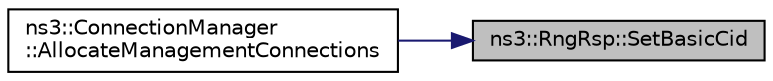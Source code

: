 digraph "ns3::RngRsp::SetBasicCid"
{
 // LATEX_PDF_SIZE
  edge [fontname="Helvetica",fontsize="10",labelfontname="Helvetica",labelfontsize="10"];
  node [fontname="Helvetica",fontsize="10",shape=record];
  rankdir="RL";
  Node1 [label="ns3::RngRsp::SetBasicCid",height=0.2,width=0.4,color="black", fillcolor="grey75", style="filled", fontcolor="black",tooltip="set basic CID."];
  Node1 -> Node2 [dir="back",color="midnightblue",fontsize="10",style="solid",fontname="Helvetica"];
  Node2 [label="ns3::ConnectionManager\l::AllocateManagementConnections",height=0.2,width=0.4,color="black", fillcolor="white", style="filled",URL="$classns3_1_1_connection_manager.html#a3eeae1aedd0ae2ced29065c0efbc3977",tooltip="allocates the management connection for an ss record."];
}
